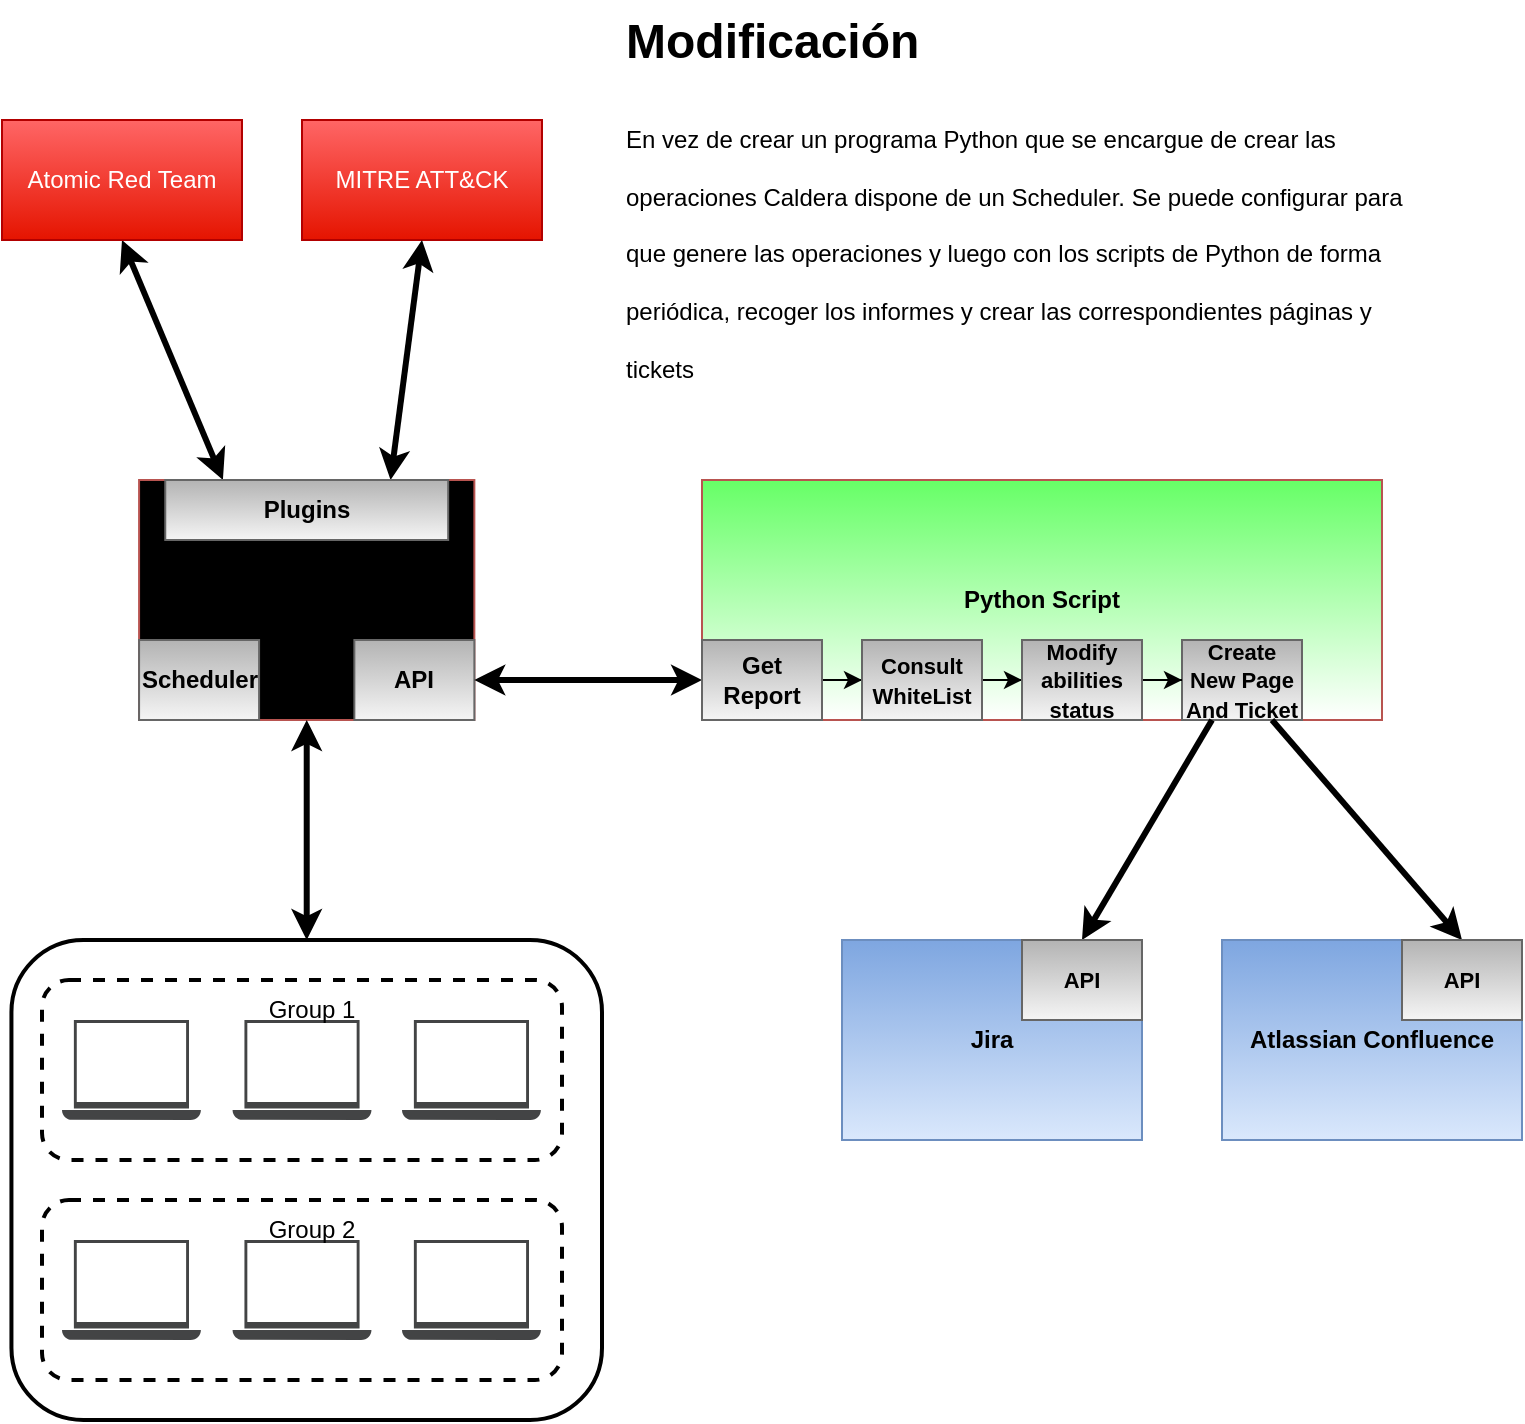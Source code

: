 <mxfile version="26.2.9">
  <diagram name="Page-1" id="rcmPyuQ_41v3Et-e4n1i">
    <mxGraphModel dx="1243" dy="708" grid="1" gridSize="10" guides="1" tooltips="1" connect="1" arrows="1" fold="1" page="1" pageScale="1" pageWidth="850" pageHeight="1100" math="0" shadow="0">
      <root>
        <mxCell id="0" />
        <mxCell id="1" parent="0" />
        <mxCell id="t-gspc-f-ECV4GU4ayJ1-82" value="MITRE ATT&amp;amp;CK" style="rounded=0;whiteSpace=wrap;html=1;fillColor=#e51400;fontColor=#ffffff;strokeColor=#B20000;gradientColor=#FF6666;gradientDirection=north;" parent="1" vertex="1">
          <mxGeometry x="280" y="80" width="120" height="60" as="geometry" />
        </mxCell>
        <mxCell id="t-gspc-f-ECV4GU4ayJ1-83" value="" style="endArrow=classic;startArrow=classic;html=1;rounded=0;entryX=0.5;entryY=1;entryDx=0;entryDy=0;exitX=0.25;exitY=0;exitDx=0;exitDy=0;strokeWidth=3;" parent="1" source="t-gspc-f-ECV4GU4ayJ1-1" target="t-gspc-f-ECV4GU4ayJ1-86" edge="1">
          <mxGeometry width="50" height="50" relative="1" as="geometry">
            <mxPoint x="100" y="230" as="sourcePoint" />
            <mxPoint x="180" y="140" as="targetPoint" />
          </mxGeometry>
        </mxCell>
        <mxCell id="t-gspc-f-ECV4GU4ayJ1-84" value="" style="endArrow=classic;startArrow=classic;html=1;rounded=0;entryX=0.5;entryY=1;entryDx=0;entryDy=0;exitX=0.75;exitY=0;exitDx=0;exitDy=0;strokeWidth=3;" parent="1" source="t-gspc-f-ECV4GU4ayJ1-1" target="t-gspc-f-ECV4GU4ayJ1-82" edge="1">
          <mxGeometry width="50" height="50" relative="1" as="geometry">
            <mxPoint x="230" y="270" as="sourcePoint" />
            <mxPoint x="190" y="150" as="targetPoint" />
          </mxGeometry>
        </mxCell>
        <mxCell id="t-gspc-f-ECV4GU4ayJ1-86" value="Atomic Red Team" style="rounded=0;whiteSpace=wrap;html=1;fillColor=#e51400;fontColor=#ffffff;strokeColor=#B20000;gradientColor=#FF6666;gradientDirection=north;" parent="1" vertex="1">
          <mxGeometry x="130" y="80" width="120" height="60" as="geometry" />
        </mxCell>
        <mxCell id="4r0AP7I5QJdrVrIWU1pZ-2" value="&lt;h1 style=&quot;margin-top: 0px;&quot;&gt;Modificación&lt;/h1&gt;&lt;h1 style=&quot;margin-top: 0px;&quot;&gt;&lt;span style=&quot;font-size: 12px; font-weight: normal;&quot;&gt;En vez de crear un programa Python que se encargue de crear las operaciones Caldera dispone de un Scheduler. Se puede configurar para que genere las operaciones y luego con los scripts de Python de forma &lt;/span&gt;&lt;span style=&quot;font-size: 12px; font-weight: 400;&quot;&gt;periódica, recoger los informes y crear las correspondientes páginas y tickets&lt;/span&gt;&lt;br&gt;&lt;/h1&gt;" style="text;html=1;whiteSpace=wrap;overflow=hidden;rounded=0;" parent="1" vertex="1">
          <mxGeometry x="440" y="20" width="400" height="210" as="geometry" />
        </mxCell>
        <mxCell id="ph_4d02sdK7YMd_l7Xqq-10" value="" style="group" vertex="1" connectable="0" parent="1">
          <mxGeometry x="150" y="260" width="740" height="470" as="geometry" />
        </mxCell>
        <mxCell id="t-gspc-f-ECV4GU4ayJ1-1" value="&lt;b&gt;MITRE Caldera Server&lt;/b&gt;" style="rounded=0;whiteSpace=wrap;html=1;fillColor=#FF3333;strokeColor=#b85450;gradientColor=light-dark(#ffffff, #ededed);" parent="ph_4d02sdK7YMd_l7Xqq-10" vertex="1">
          <mxGeometry x="48.54" width="167.64" height="120" as="geometry" />
        </mxCell>
        <mxCell id="t-gspc-f-ECV4GU4ayJ1-23" value="" style="group" parent="ph_4d02sdK7YMd_l7Xqq-10" vertex="1" connectable="0">
          <mxGeometry y="250" width="280" height="220" as="geometry" />
        </mxCell>
        <mxCell id="t-gspc-f-ECV4GU4ayJ1-7" value="" style="group" parent="t-gspc-f-ECV4GU4ayJ1-23" vertex="1" connectable="0">
          <mxGeometry width="280" height="220" as="geometry" />
        </mxCell>
        <mxCell id="t-gspc-f-ECV4GU4ayJ1-13" value="" style="rounded=1;whiteSpace=wrap;html=1;strokeWidth=2;" parent="t-gspc-f-ECV4GU4ayJ1-7" vertex="1">
          <mxGeometry x="-15.28" y="-20" width="295.28" height="240" as="geometry" />
        </mxCell>
        <mxCell id="t-gspc-f-ECV4GU4ayJ1-6" value="" style="rounded=1;whiteSpace=wrap;html=1;dashed=1;strokeWidth=2;" parent="t-gspc-f-ECV4GU4ayJ1-7" vertex="1">
          <mxGeometry width="260" height="90" as="geometry" />
        </mxCell>
        <mxCell id="t-gspc-f-ECV4GU4ayJ1-3" value="" style="sketch=0;pointerEvents=1;shadow=0;dashed=0;html=1;strokeColor=none;fillColor=#434445;aspect=fixed;labelPosition=center;verticalLabelPosition=bottom;verticalAlign=top;align=center;outlineConnect=0;shape=mxgraph.vvd.laptop;" parent="t-gspc-f-ECV4GU4ayJ1-7" vertex="1">
          <mxGeometry x="10" y="20" width="69.44" height="50" as="geometry" />
        </mxCell>
        <mxCell id="t-gspc-f-ECV4GU4ayJ1-4" value="" style="sketch=0;pointerEvents=1;shadow=0;dashed=0;html=1;strokeColor=none;fillColor=#434445;aspect=fixed;labelPosition=center;verticalLabelPosition=bottom;verticalAlign=top;align=center;outlineConnect=0;shape=mxgraph.vvd.laptop;" parent="t-gspc-f-ECV4GU4ayJ1-7" vertex="1">
          <mxGeometry x="95.28" y="20" width="69.44" height="50" as="geometry" />
        </mxCell>
        <mxCell id="t-gspc-f-ECV4GU4ayJ1-5" value="" style="sketch=0;pointerEvents=1;shadow=0;dashed=0;html=1;strokeColor=none;fillColor=#434445;aspect=fixed;labelPosition=center;verticalLabelPosition=bottom;verticalAlign=top;align=center;outlineConnect=0;shape=mxgraph.vvd.laptop;" parent="t-gspc-f-ECV4GU4ayJ1-7" vertex="1">
          <mxGeometry x="180" y="20" width="69.44" height="50" as="geometry" />
        </mxCell>
        <mxCell id="t-gspc-f-ECV4GU4ayJ1-14" value="Group 1" style="text;html=1;align=center;verticalAlign=middle;whiteSpace=wrap;rounded=0;" parent="t-gspc-f-ECV4GU4ayJ1-7" vertex="1">
          <mxGeometry x="105" width="60" height="30" as="geometry" />
        </mxCell>
        <mxCell id="t-gspc-f-ECV4GU4ayJ1-26" value="" style="shape=image;verticalLabelPosition=bottom;labelBackgroundColor=default;verticalAlign=top;aspect=fixed;imageAspect=0;image=https://cdn.freelogovectors.net/wp-content/uploads/2023/07/linux-logo-02-freelogovectors.net_.png;" parent="t-gspc-f-ECV4GU4ayJ1-7" vertex="1">
          <mxGeometry x="105" y="22.5" width="50" height="37.5" as="geometry" />
        </mxCell>
        <mxCell id="t-gspc-f-ECV4GU4ayJ1-64" value="" style="shape=image;verticalLabelPosition=bottom;labelBackgroundColor=default;verticalAlign=top;aspect=fixed;imageAspect=0;image=https://upload.wikimedia.org/wikipedia/commons/thumb/a/ae/Windows_key_logo_2012_%28dark-grey%29.svg/1862px-Windows_key_logo_2012_%28dark-grey%29.svg.png;" parent="t-gspc-f-ECV4GU4ayJ1-7" vertex="1">
          <mxGeometry x="31.1" y="26.25" width="27.25" height="30" as="geometry" />
        </mxCell>
        <mxCell id="44wS0Qcnfgko7C3PjJqt-2" value="" style="shape=image;verticalLabelPosition=bottom;labelBackgroundColor=default;verticalAlign=top;aspect=fixed;imageAspect=0;image=https://cdn-icons-png.flaticon.com/512/2/2235.png;" parent="t-gspc-f-ECV4GU4ayJ1-7" vertex="1">
          <mxGeometry x="198.72" y="25.25" width="32" height="32" as="geometry" />
        </mxCell>
        <mxCell id="t-gspc-f-ECV4GU4ayJ1-8" value="" style="group" parent="t-gspc-f-ECV4GU4ayJ1-23" vertex="1" connectable="0">
          <mxGeometry y="110" width="260" height="90" as="geometry" />
        </mxCell>
        <mxCell id="t-gspc-f-ECV4GU4ayJ1-9" value="" style="rounded=1;whiteSpace=wrap;html=1;dashed=1;strokeWidth=2;" parent="t-gspc-f-ECV4GU4ayJ1-8" vertex="1">
          <mxGeometry width="260" height="90" as="geometry" />
        </mxCell>
        <mxCell id="t-gspc-f-ECV4GU4ayJ1-10" value="" style="sketch=0;pointerEvents=1;shadow=0;dashed=0;html=1;strokeColor=none;fillColor=#434445;aspect=fixed;labelPosition=center;verticalLabelPosition=bottom;verticalAlign=top;align=center;outlineConnect=0;shape=mxgraph.vvd.laptop;" parent="t-gspc-f-ECV4GU4ayJ1-8" vertex="1">
          <mxGeometry x="10" y="20" width="69.44" height="50" as="geometry" />
        </mxCell>
        <mxCell id="t-gspc-f-ECV4GU4ayJ1-11" value="" style="sketch=0;pointerEvents=1;shadow=0;dashed=0;html=1;strokeColor=none;fillColor=#434445;aspect=fixed;labelPosition=center;verticalLabelPosition=bottom;verticalAlign=top;align=center;outlineConnect=0;shape=mxgraph.vvd.laptop;" parent="t-gspc-f-ECV4GU4ayJ1-8" vertex="1">
          <mxGeometry x="95.28" y="20" width="69.44" height="50" as="geometry" />
        </mxCell>
        <mxCell id="t-gspc-f-ECV4GU4ayJ1-12" value="" style="sketch=0;pointerEvents=1;shadow=0;dashed=0;html=1;strokeColor=none;fillColor=#434445;aspect=fixed;labelPosition=center;verticalLabelPosition=bottom;verticalAlign=top;align=center;outlineConnect=0;shape=mxgraph.vvd.laptop;" parent="t-gspc-f-ECV4GU4ayJ1-8" vertex="1">
          <mxGeometry x="180" y="20" width="69.44" height="50" as="geometry" />
        </mxCell>
        <mxCell id="t-gspc-f-ECV4GU4ayJ1-22" value="Group 2" style="text;html=1;align=center;verticalAlign=middle;whiteSpace=wrap;rounded=0;" parent="t-gspc-f-ECV4GU4ayJ1-8" vertex="1">
          <mxGeometry x="105" width="60" height="30" as="geometry" />
        </mxCell>
        <mxCell id="t-gspc-f-ECV4GU4ayJ1-25" value="" style="shape=image;verticalLabelPosition=bottom;labelBackgroundColor=default;verticalAlign=top;aspect=fixed;imageAspect=0;image=https://upload.wikimedia.org/wikipedia/commons/thumb/a/ae/Windows_key_logo_2012_%28dark-grey%29.svg/1862px-Windows_key_logo_2012_%28dark-grey%29.svg.png;" parent="t-gspc-f-ECV4GU4ayJ1-8" vertex="1">
          <mxGeometry x="116.37" y="27" width="27.25" height="30" as="geometry" />
        </mxCell>
        <mxCell id="t-gspc-f-ECV4GU4ayJ1-62" value="" style="shape=image;verticalLabelPosition=bottom;labelBackgroundColor=default;verticalAlign=top;aspect=fixed;imageAspect=0;image=https://cdn.freelogovectors.net/wp-content/uploads/2023/07/linux-logo-02-freelogovectors.net_.png;" parent="t-gspc-f-ECV4GU4ayJ1-8" vertex="1">
          <mxGeometry x="188.39" y="22.25" width="52.66" height="39.5" as="geometry" />
        </mxCell>
        <mxCell id="t-gspc-f-ECV4GU4ayJ1-63" value="" style="shape=image;verticalLabelPosition=bottom;labelBackgroundColor=default;verticalAlign=top;aspect=fixed;imageAspect=0;image=https://upload.wikimedia.org/wikipedia/commons/thumb/a/ae/Windows_key_logo_2012_%28dark-grey%29.svg/1862px-Windows_key_logo_2012_%28dark-grey%29.svg.png;" parent="t-gspc-f-ECV4GU4ayJ1-8" vertex="1">
          <mxGeometry x="31.1" y="27" width="27.25" height="30" as="geometry" />
        </mxCell>
        <mxCell id="t-gspc-f-ECV4GU4ayJ1-65" value="" style="endArrow=classic;startArrow=classic;html=1;rounded=0;entryX=0.5;entryY=1;entryDx=0;entryDy=0;exitX=0.5;exitY=0;exitDx=0;exitDy=0;strokeWidth=3;" parent="ph_4d02sdK7YMd_l7Xqq-10" source="t-gspc-f-ECV4GU4ayJ1-13" target="t-gspc-f-ECV4GU4ayJ1-1" edge="1">
          <mxGeometry width="50" height="50" relative="1" as="geometry">
            <mxPoint x="80" y="200" as="sourcePoint" />
            <mxPoint x="130" y="150" as="targetPoint" />
          </mxGeometry>
        </mxCell>
        <mxCell id="t-gspc-f-ECV4GU4ayJ1-66" value="&lt;b&gt;Python Script&lt;/b&gt;" style="rounded=0;whiteSpace=wrap;html=1;fillColor=#66FF66;strokeColor=#b85450;gradientColor=#FFFFFF;" parent="ph_4d02sdK7YMd_l7Xqq-10" vertex="1">
          <mxGeometry x="330" width="340" height="120" as="geometry" />
        </mxCell>
        <mxCell id="t-gspc-f-ECV4GU4ayJ1-70" value="&lt;b&gt;API&lt;/b&gt;" style="rounded=0;whiteSpace=wrap;html=1;fillColor=#f5f5f5;strokeColor=#666666;gradientColor=#b3b3b3;gradientDirection=north;" parent="ph_4d02sdK7YMd_l7Xqq-10" vertex="1">
          <mxGeometry x="156.18" y="80" width="60" height="40" as="geometry" />
        </mxCell>
        <mxCell id="t-gspc-f-ECV4GU4ayJ1-71" value="" style="endArrow=classic;startArrow=classic;html=1;rounded=0;exitX=1;exitY=0.5;exitDx=0;exitDy=0;entryX=0;entryY=0.5;entryDx=0;entryDy=0;strokeWidth=3;" parent="ph_4d02sdK7YMd_l7Xqq-10" source="t-gspc-f-ECV4GU4ayJ1-70" edge="1">
          <mxGeometry width="50" height="50" relative="1" as="geometry">
            <mxPoint x="310" y="240" as="sourcePoint" />
            <mxPoint x="330" y="100" as="targetPoint" />
          </mxGeometry>
        </mxCell>
        <mxCell id="ph_4d02sdK7YMd_l7Xqq-4" value="" style="edgeStyle=orthogonalEdgeStyle;rounded=0;orthogonalLoop=1;jettySize=auto;html=1;" edge="1" parent="ph_4d02sdK7YMd_l7Xqq-10" source="t-gspc-f-ECV4GU4ayJ1-73" target="ph_4d02sdK7YMd_l7Xqq-2">
          <mxGeometry relative="1" as="geometry" />
        </mxCell>
        <mxCell id="t-gspc-f-ECV4GU4ayJ1-73" value="&lt;b&gt;Get Report&lt;/b&gt;" style="rounded=0;whiteSpace=wrap;html=1;fillColor=#f5f5f5;strokeColor=#666666;gradientColor=#b3b3b3;gradientDirection=north;" parent="ph_4d02sdK7YMd_l7Xqq-10" vertex="1">
          <mxGeometry x="330" y="80" width="60" height="40" as="geometry" />
        </mxCell>
        <mxCell id="t-gspc-f-ECV4GU4ayJ1-75" value="&lt;b&gt;&lt;font style=&quot;font-size: 11px;&quot;&gt;Create New Page And Ticket&lt;/font&gt;&lt;/b&gt;" style="rounded=0;whiteSpace=wrap;html=1;fillColor=#f5f5f5;strokeColor=#666666;gradientColor=#b3b3b3;gradientDirection=north;" parent="ph_4d02sdK7YMd_l7Xqq-10" vertex="1">
          <mxGeometry x="570" y="80" width="60" height="40" as="geometry" />
        </mxCell>
        <mxCell id="t-gspc-f-ECV4GU4ayJ1-79" value="" style="endArrow=classic;html=1;rounded=0;exitX=0.75;exitY=1;exitDx=0;exitDy=0;entryX=0.5;entryY=0;entryDx=0;entryDy=0;strokeWidth=3;" parent="ph_4d02sdK7YMd_l7Xqq-10" source="t-gspc-f-ECV4GU4ayJ1-75" target="t-gspc-f-ECV4GU4ayJ1-77" edge="1">
          <mxGeometry width="50" height="50" relative="1" as="geometry">
            <mxPoint x="670" y="220" as="sourcePoint" />
            <mxPoint x="720" y="170" as="targetPoint" />
          </mxGeometry>
        </mxCell>
        <mxCell id="t-gspc-f-ECV4GU4ayJ1-85" value="&lt;b&gt;Plugins&lt;/b&gt;" style="rounded=0;whiteSpace=wrap;html=1;fillColor=#f5f5f5;strokeColor=#666666;gradientColor=#b3b3b3;gradientDirection=north;" parent="ph_4d02sdK7YMd_l7Xqq-10" vertex="1">
          <mxGeometry x="61.63" width="141.46" height="30" as="geometry" />
        </mxCell>
        <mxCell id="44wS0Qcnfgko7C3PjJqt-6" value="" style="endArrow=classic;html=1;rounded=0;entryX=0.5;entryY=0;entryDx=0;entryDy=0;exitX=0.25;exitY=1;exitDx=0;exitDy=0;strokeWidth=3;" parent="ph_4d02sdK7YMd_l7Xqq-10" source="t-gspc-f-ECV4GU4ayJ1-75" target="44wS0Qcnfgko7C3PjJqt-4" edge="1">
          <mxGeometry width="50" height="50" relative="1" as="geometry">
            <mxPoint x="320" y="220" as="sourcePoint" />
            <mxPoint x="370" y="170" as="targetPoint" />
          </mxGeometry>
        </mxCell>
        <mxCell id="4r0AP7I5QJdrVrIWU1pZ-1" value="&lt;b&gt;Scheduler&lt;/b&gt;" style="rounded=0;whiteSpace=wrap;html=1;fillColor=#f5f5f5;strokeColor=#666666;gradientColor=#b3b3b3;gradientDirection=north;" parent="ph_4d02sdK7YMd_l7Xqq-10" vertex="1">
          <mxGeometry x="48.54" y="80" width="60" height="40" as="geometry" />
        </mxCell>
        <mxCell id="ph_4d02sdK7YMd_l7Xqq-6" value="" style="edgeStyle=orthogonalEdgeStyle;rounded=0;orthogonalLoop=1;jettySize=auto;html=1;" edge="1" parent="ph_4d02sdK7YMd_l7Xqq-10" source="ph_4d02sdK7YMd_l7Xqq-2" target="ph_4d02sdK7YMd_l7Xqq-5">
          <mxGeometry relative="1" as="geometry" />
        </mxCell>
        <mxCell id="ph_4d02sdK7YMd_l7Xqq-2" value="&lt;b&gt;&lt;font style=&quot;font-size: 11px;&quot;&gt;Consult WhiteList&lt;/font&gt;&lt;/b&gt;" style="rounded=0;whiteSpace=wrap;html=1;fillColor=#f5f5f5;strokeColor=#666666;gradientColor=#b3b3b3;gradientDirection=north;" vertex="1" parent="ph_4d02sdK7YMd_l7Xqq-10">
          <mxGeometry x="410" y="80" width="60" height="40" as="geometry" />
        </mxCell>
        <mxCell id="ph_4d02sdK7YMd_l7Xqq-7" value="" style="edgeStyle=orthogonalEdgeStyle;rounded=0;orthogonalLoop=1;jettySize=auto;html=1;" edge="1" parent="ph_4d02sdK7YMd_l7Xqq-10" source="ph_4d02sdK7YMd_l7Xqq-5" target="t-gspc-f-ECV4GU4ayJ1-75">
          <mxGeometry relative="1" as="geometry" />
        </mxCell>
        <mxCell id="ph_4d02sdK7YMd_l7Xqq-5" value="&lt;span style=&quot;font-size: 11px;&quot;&gt;&lt;b&gt;Modify abilities status&lt;/b&gt;&lt;/span&gt;" style="rounded=0;whiteSpace=wrap;html=1;fillColor=#f5f5f5;strokeColor=#666666;gradientColor=#b3b3b3;gradientDirection=north;" vertex="1" parent="ph_4d02sdK7YMd_l7Xqq-10">
          <mxGeometry x="490" y="80" width="60" height="40" as="geometry" />
        </mxCell>
        <mxCell id="ph_4d02sdK7YMd_l7Xqq-8" value="" style="group" vertex="1" connectable="0" parent="ph_4d02sdK7YMd_l7Xqq-10">
          <mxGeometry x="590" y="230" width="150" height="100" as="geometry" />
        </mxCell>
        <mxCell id="t-gspc-f-ECV4GU4ayJ1-67" value="&lt;b&gt;Atlassian Confluence&lt;/b&gt;" style="rounded=0;whiteSpace=wrap;html=1;fillColor=#dae8fc;gradientColor=#7ea6e0;strokeColor=#6c8ebf;gradientDirection=north;" parent="ph_4d02sdK7YMd_l7Xqq-8" vertex="1">
          <mxGeometry width="150" height="100" as="geometry" />
        </mxCell>
        <mxCell id="t-gspc-f-ECV4GU4ayJ1-77" value="&lt;b&gt;&lt;font style=&quot;font-size: 11px;&quot;&gt;API&lt;/font&gt;&lt;/b&gt;" style="rounded=0;whiteSpace=wrap;html=1;fillColor=#f5f5f5;strokeColor=#666666;gradientColor=#b3b3b3;gradientDirection=north;" parent="ph_4d02sdK7YMd_l7Xqq-8" vertex="1">
          <mxGeometry x="90" width="60" height="40" as="geometry" />
        </mxCell>
        <mxCell id="ph_4d02sdK7YMd_l7Xqq-9" value="" style="group" vertex="1" connectable="0" parent="ph_4d02sdK7YMd_l7Xqq-10">
          <mxGeometry x="400" y="230" width="150" height="100" as="geometry" />
        </mxCell>
        <mxCell id="44wS0Qcnfgko7C3PjJqt-3" value="&lt;b&gt;Jira&lt;/b&gt;" style="rounded=0;whiteSpace=wrap;html=1;fillColor=#dae8fc;gradientColor=#7ea6e0;strokeColor=#6c8ebf;gradientDirection=north;" parent="ph_4d02sdK7YMd_l7Xqq-9" vertex="1">
          <mxGeometry width="150" height="100" as="geometry" />
        </mxCell>
        <mxCell id="44wS0Qcnfgko7C3PjJqt-4" value="&lt;b&gt;&lt;font style=&quot;font-size: 11px;&quot;&gt;API&lt;/font&gt;&lt;/b&gt;" style="rounded=0;whiteSpace=wrap;html=1;fillColor=#f5f5f5;strokeColor=#666666;gradientColor=#b3b3b3;gradientDirection=north;" parent="ph_4d02sdK7YMd_l7Xqq-9" vertex="1">
          <mxGeometry x="90" width="60" height="40" as="geometry" />
        </mxCell>
      </root>
    </mxGraphModel>
  </diagram>
</mxfile>
